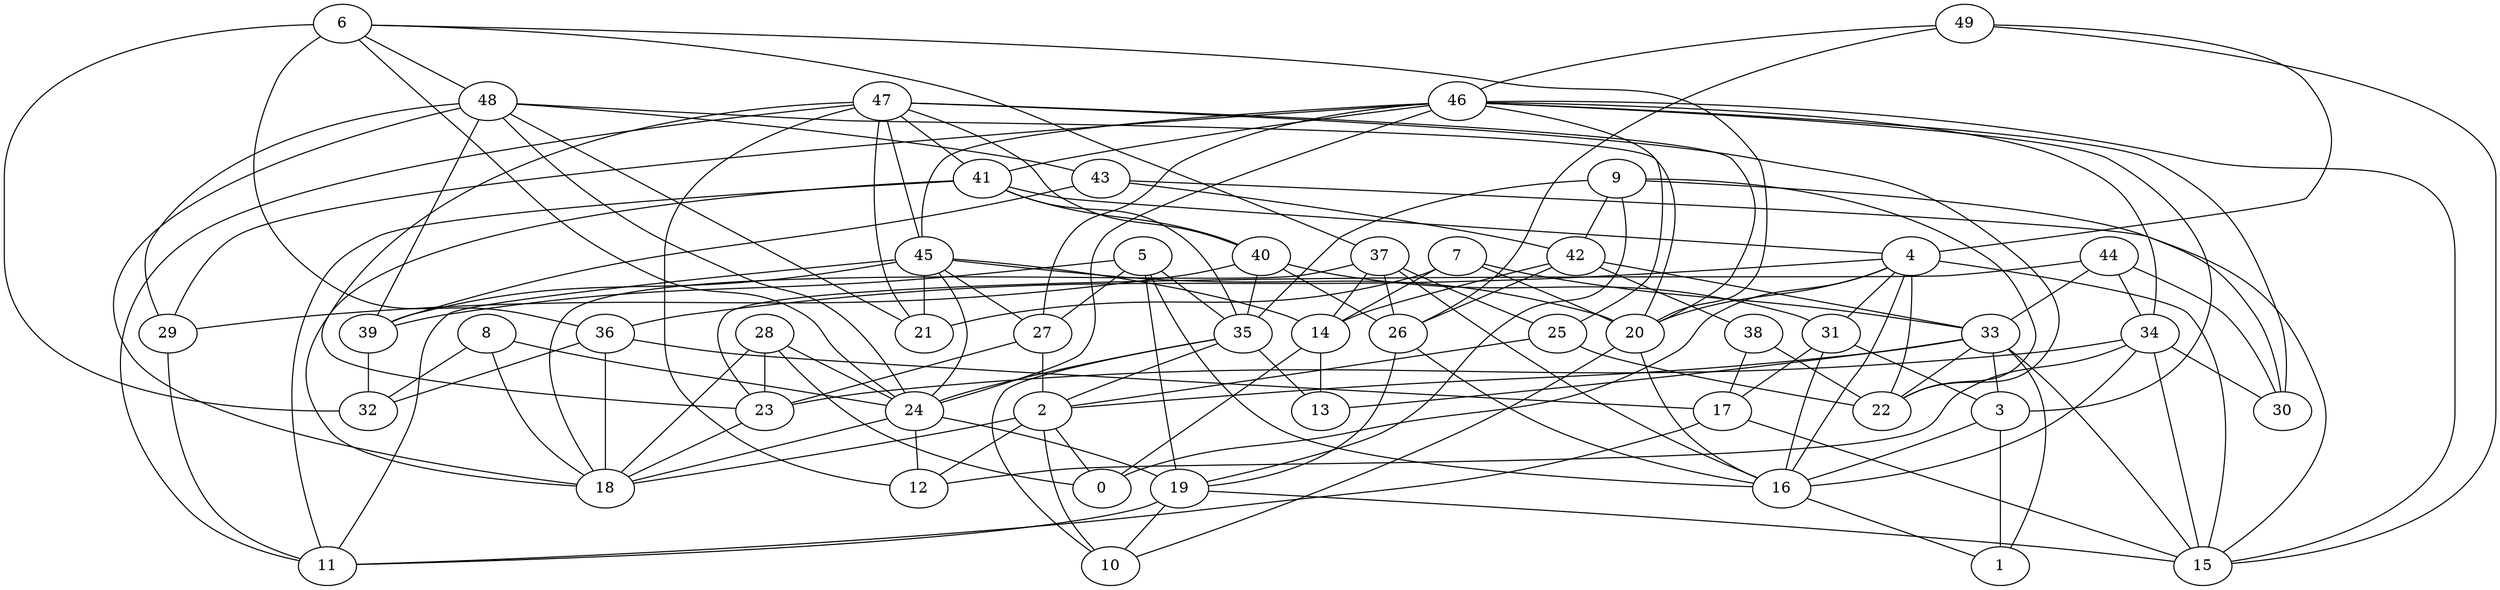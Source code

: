 digraph GG_graph {

subgraph G_graph {
edge [color = black]
"9" -> "30" [dir = none]
"9" -> "22" [dir = none]
"9" -> "19" [dir = none]
"9" -> "35" [dir = none]
"9" -> "42" [dir = none]
"38" -> "17" [dir = none]
"38" -> "22" [dir = none]
"43" -> "39" [dir = none]
"43" -> "15" [dir = none]
"43" -> "42" [dir = none]
"25" -> "22" [dir = none]
"25" -> "2" [dir = none]
"2" -> "12" [dir = none]
"2" -> "18" [dir = none]
"2" -> "0" [dir = none]
"2" -> "10" [dir = none]
"5" -> "16" [dir = none]
"5" -> "35" [dir = none]
"5" -> "19" [dir = none]
"5" -> "39" [dir = none]
"5" -> "27" [dir = none]
"7" -> "33" [dir = none]
"7" -> "21" [dir = none]
"7" -> "20" [dir = none]
"7" -> "14" [dir = none]
"29" -> "11" [dir = none]
"33" -> "13" [dir = none]
"33" -> "15" [dir = none]
"33" -> "2" [dir = none]
"33" -> "22" [dir = none]
"33" -> "3" [dir = none]
"33" -> "1" [dir = none]
"44" -> "34" [dir = none]
"44" -> "30" [dir = none]
"44" -> "23" [dir = none]
"44" -> "33" [dir = none]
"24" -> "12" [dir = none]
"24" -> "19" [dir = none]
"24" -> "18" [dir = none]
"48" -> "18" [dir = none]
"48" -> "43" [dir = none]
"48" -> "20" [dir = none]
"48" -> "39" [dir = none]
"48" -> "21" [dir = none]
"48" -> "24" [dir = none]
"48" -> "29" [dir = none]
"47" -> "22" [dir = none]
"47" -> "23" [dir = none]
"47" -> "20" [dir = none]
"47" -> "40" [dir = none]
"47" -> "45" [dir = none]
"47" -> "41" [dir = none]
"47" -> "21" [dir = none]
"47" -> "11" [dir = none]
"47" -> "12" [dir = none]
"16" -> "1" [dir = none]
"4" -> "22" [dir = none]
"4" -> "36" [dir = none]
"4" -> "15" [dir = none]
"4" -> "0" [dir = none]
"4" -> "31" [dir = none]
"4" -> "20" [dir = none]
"4" -> "16" [dir = none]
"46" -> "27" [dir = none]
"46" -> "25" [dir = none]
"46" -> "41" [dir = none]
"46" -> "45" [dir = none]
"46" -> "29" [dir = none]
"46" -> "15" [dir = none]
"46" -> "34" [dir = none]
"46" -> "24" [dir = none]
"46" -> "30" [dir = none]
"46" -> "3" [dir = none]
"41" -> "40" [dir = none]
"41" -> "4" [dir = none]
"41" -> "18" [dir = none]
"41" -> "35" [dir = none]
"41" -> "11" [dir = none]
"28" -> "23" [dir = none]
"28" -> "0" [dir = none]
"28" -> "18" [dir = none]
"28" -> "24" [dir = none]
"8" -> "32" [dir = none]
"8" -> "18" [dir = none]
"8" -> "24" [dir = none]
"31" -> "3" [dir = none]
"31" -> "16" [dir = none]
"31" -> "17" [dir = none]
"39" -> "32" [dir = none]
"36" -> "17" [dir = none]
"36" -> "32" [dir = none]
"36" -> "18" [dir = none]
"26" -> "16" [dir = none]
"26" -> "19" [dir = none]
"37" -> "25" [dir = none]
"37" -> "14" [dir = none]
"37" -> "16" [dir = none]
"37" -> "18" [dir = none]
"37" -> "26" [dir = none]
"19" -> "11" [dir = none]
"19" -> "10" [dir = none]
"19" -> "15" [dir = none]
"42" -> "26" [dir = none]
"42" -> "33" [dir = none]
"42" -> "38" [dir = none]
"42" -> "14" [dir = none]
"49" -> "4" [dir = none]
"49" -> "46" [dir = none]
"49" -> "15" [dir = none]
"49" -> "26" [dir = none]
"17" -> "15" [dir = none]
"17" -> "11" [dir = none]
"40" -> "31" [dir = none]
"40" -> "35" [dir = none]
"40" -> "26" [dir = none]
"40" -> "29" [dir = none]
"20" -> "10" [dir = none]
"20" -> "16" [dir = none]
"23" -> "18" [dir = none]
"3" -> "1" [dir = none]
"3" -> "16" [dir = none]
"6" -> "32" [dir = none]
"6" -> "36" [dir = none]
"6" -> "48" [dir = none]
"6" -> "20" [dir = none]
"6" -> "24" [dir = none]
"6" -> "37" [dir = none]
"45" -> "27" [dir = none]
"45" -> "14" [dir = none]
"45" -> "20" [dir = none]
"45" -> "39" [dir = none]
"45" -> "24" [dir = none]
"45" -> "11" [dir = none]
"45" -> "21" [dir = none]
"35" -> "2" [dir = none]
"35" -> "10" [dir = none]
"35" -> "24" [dir = none]
"35" -> "13" [dir = none]
"27" -> "23" [dir = none]
"27" -> "2" [dir = none]
"14" -> "13" [dir = none]
"14" -> "0" [dir = none]
"34" -> "12" [dir = none]
"34" -> "16" [dir = none]
"34" -> "30" [dir = none]
"34" -> "23" [dir = none]
"34" -> "15" [dir = none]
}

}
